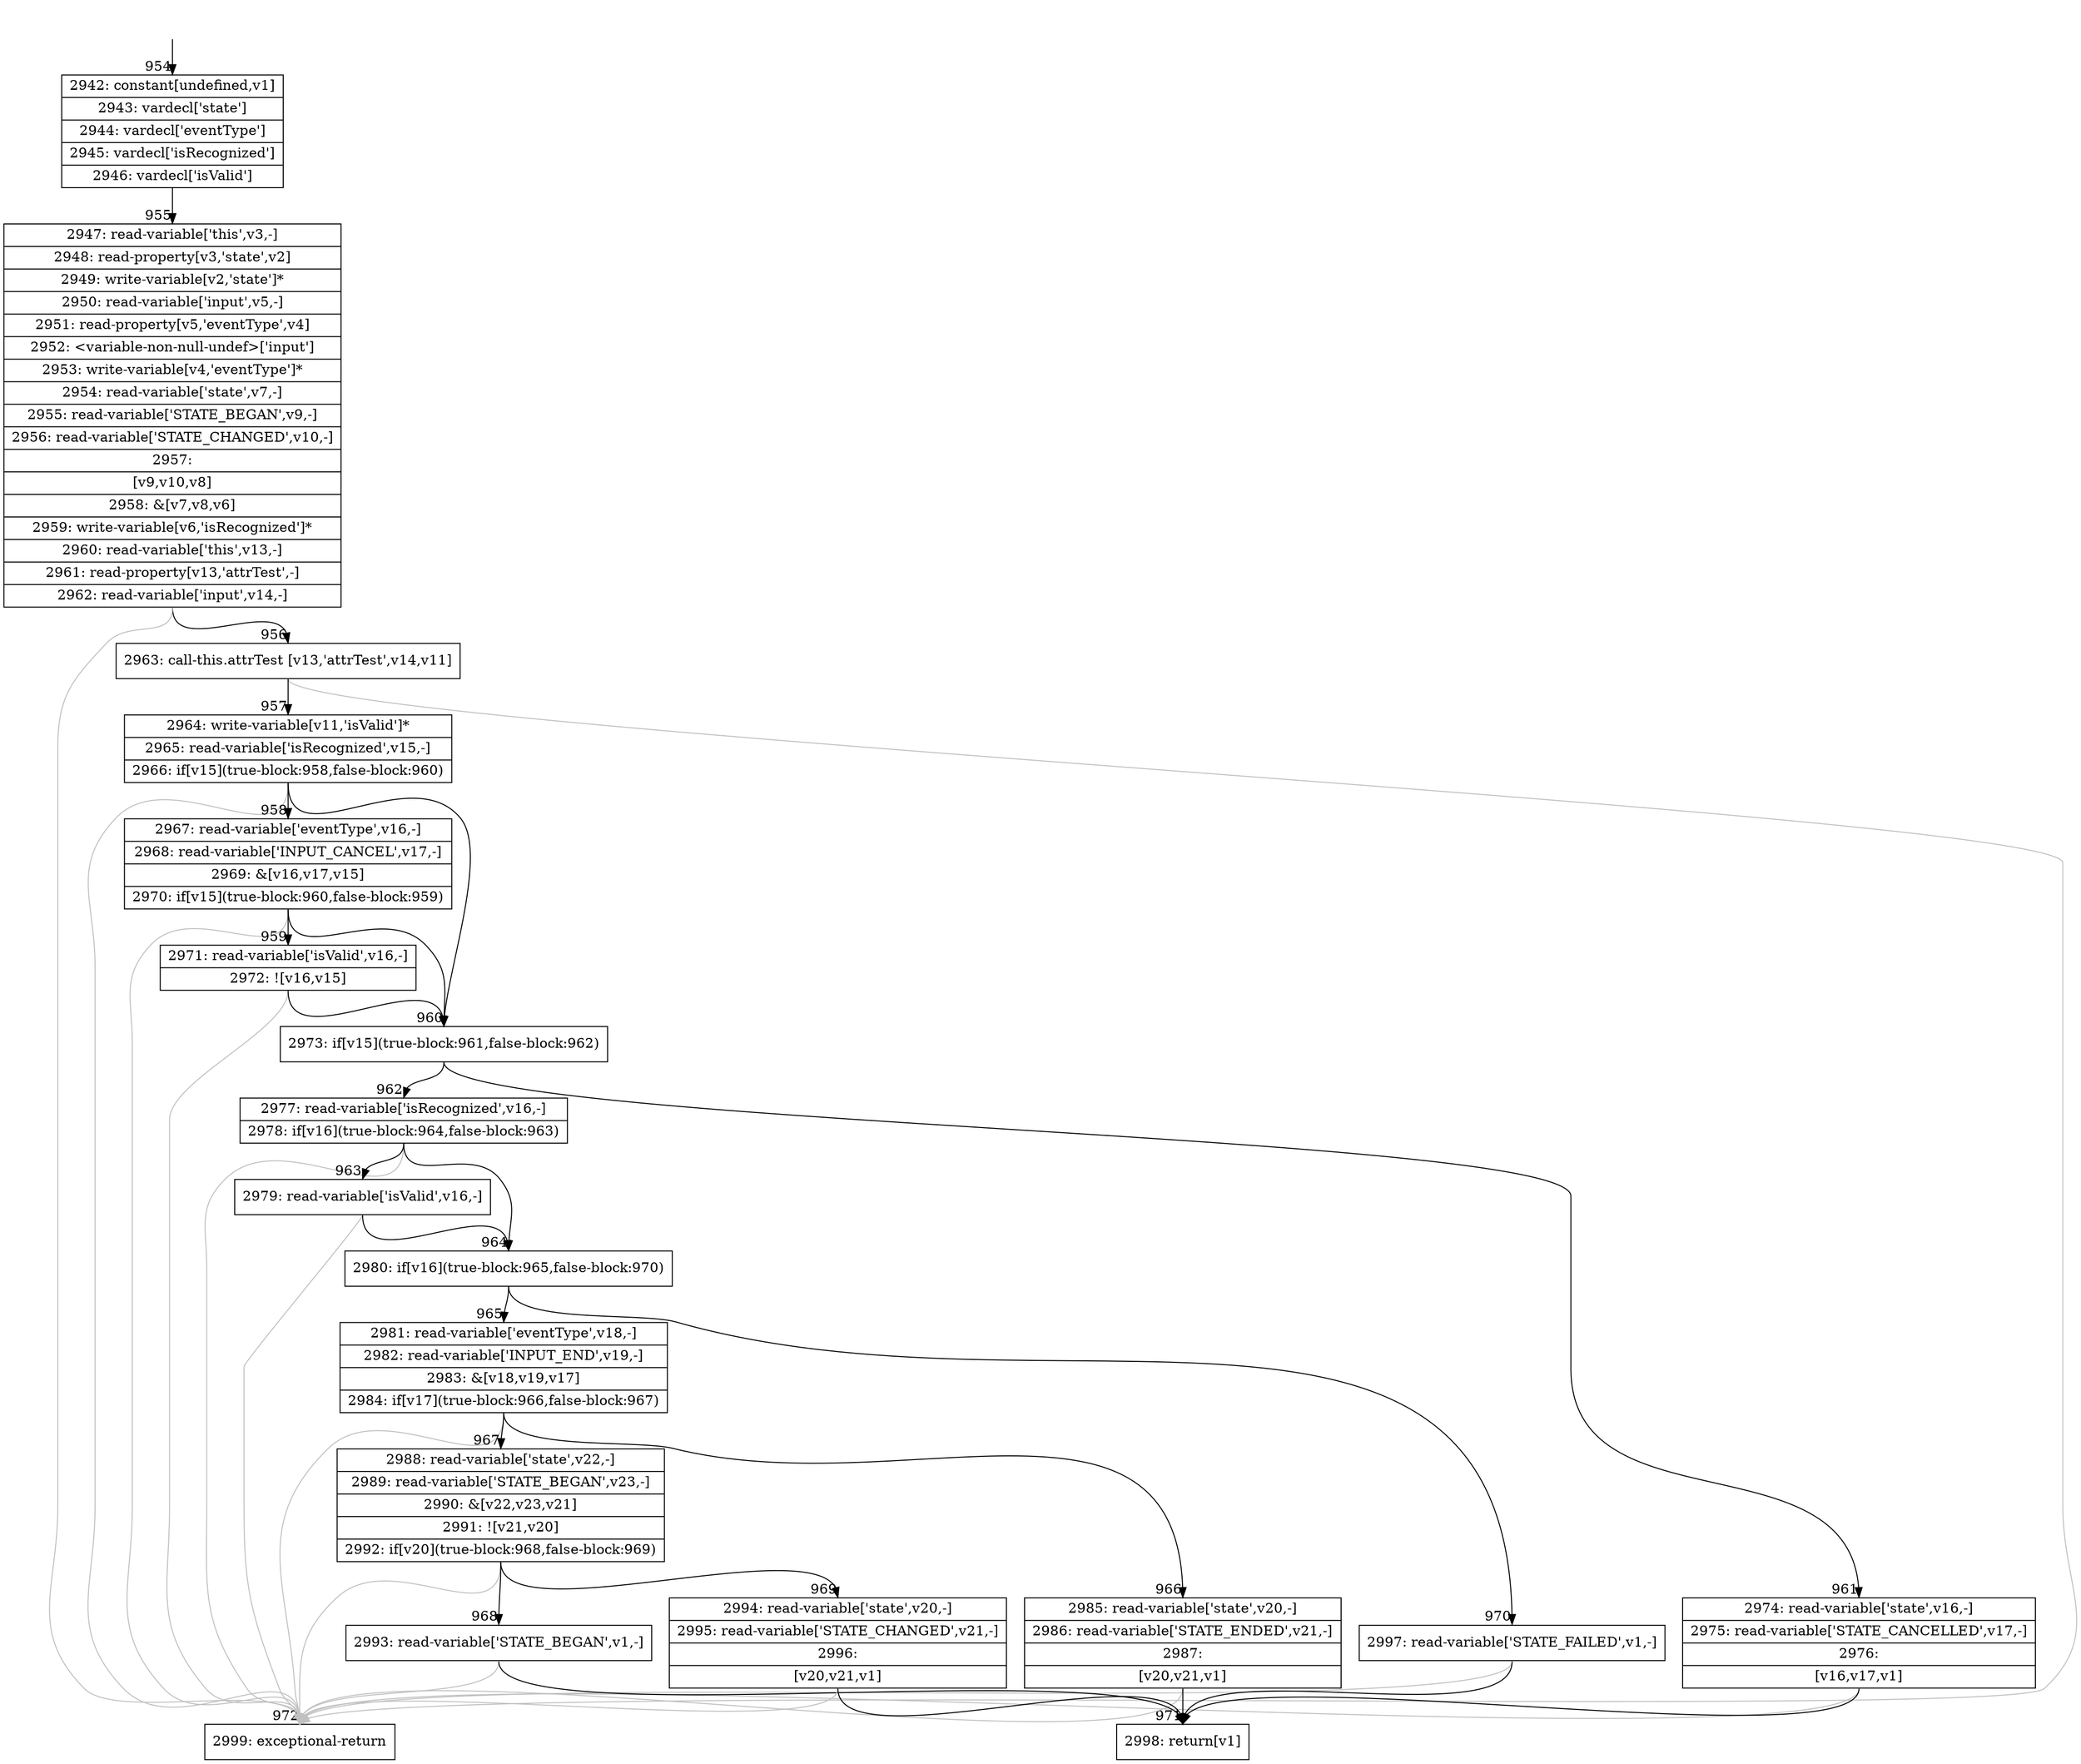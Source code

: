 digraph {
rankdir="TD"
BB_entry87[shape=none,label=""];
BB_entry87 -> BB954 [tailport=s, headport=n, headlabel="    954"]
BB954 [shape=record label="{2942: constant[undefined,v1]|2943: vardecl['state']|2944: vardecl['eventType']|2945: vardecl['isRecognized']|2946: vardecl['isValid']}" ] 
BB954 -> BB955 [tailport=s, headport=n, headlabel="      955"]
BB955 [shape=record label="{2947: read-variable['this',v3,-]|2948: read-property[v3,'state',v2]|2949: write-variable[v2,'state']*|2950: read-variable['input',v5,-]|2951: read-property[v5,'eventType',v4]|2952: \<variable-non-null-undef\>['input']|2953: write-variable[v4,'eventType']*|2954: read-variable['state',v7,-]|2955: read-variable['STATE_BEGAN',v9,-]|2956: read-variable['STATE_CHANGED',v10,-]|2957: |[v9,v10,v8]|2958: &[v7,v8,v6]|2959: write-variable[v6,'isRecognized']*|2960: read-variable['this',v13,-]|2961: read-property[v13,'attrTest',-]|2962: read-variable['input',v14,-]}" ] 
BB955 -> BB956 [tailport=s, headport=n, headlabel="      956"]
BB955 -> BB972 [tailport=s, headport=n, color=gray, headlabel="      972"]
BB956 [shape=record label="{2963: call-this.attrTest [v13,'attrTest',v14,v11]}" ] 
BB956 -> BB957 [tailport=s, headport=n, headlabel="      957"]
BB956 -> BB972 [tailport=s, headport=n, color=gray]
BB957 [shape=record label="{2964: write-variable[v11,'isValid']*|2965: read-variable['isRecognized',v15,-]|2966: if[v15](true-block:958,false-block:960)}" ] 
BB957 -> BB960 [tailport=s, headport=n, headlabel="      960"]
BB957 -> BB958 [tailport=s, headport=n, headlabel="      958"]
BB957 -> BB972 [tailport=s, headport=n, color=gray]
BB958 [shape=record label="{2967: read-variable['eventType',v16,-]|2968: read-variable['INPUT_CANCEL',v17,-]|2969: &[v16,v17,v15]|2970: if[v15](true-block:960,false-block:959)}" ] 
BB958 -> BB960 [tailport=s, headport=n]
BB958 -> BB959 [tailport=s, headport=n, headlabel="      959"]
BB958 -> BB972 [tailport=s, headport=n, color=gray]
BB959 [shape=record label="{2971: read-variable['isValid',v16,-]|2972: ![v16,v15]}" ] 
BB959 -> BB960 [tailport=s, headport=n]
BB959 -> BB972 [tailport=s, headport=n, color=gray]
BB960 [shape=record label="{2973: if[v15](true-block:961,false-block:962)}" ] 
BB960 -> BB961 [tailport=s, headport=n, headlabel="      961"]
BB960 -> BB962 [tailport=s, headport=n, headlabel="      962"]
BB961 [shape=record label="{2974: read-variable['state',v16,-]|2975: read-variable['STATE_CANCELLED',v17,-]|2976: |[v16,v17,v1]}" ] 
BB961 -> BB971 [tailport=s, headport=n, headlabel="      971"]
BB961 -> BB972 [tailport=s, headport=n, color=gray]
BB962 [shape=record label="{2977: read-variable['isRecognized',v16,-]|2978: if[v16](true-block:964,false-block:963)}" ] 
BB962 -> BB964 [tailport=s, headport=n, headlabel="      964"]
BB962 -> BB963 [tailport=s, headport=n, headlabel="      963"]
BB962 -> BB972 [tailport=s, headport=n, color=gray]
BB963 [shape=record label="{2979: read-variable['isValid',v16,-]}" ] 
BB963 -> BB964 [tailport=s, headport=n]
BB963 -> BB972 [tailport=s, headport=n, color=gray]
BB964 [shape=record label="{2980: if[v16](true-block:965,false-block:970)}" ] 
BB964 -> BB965 [tailport=s, headport=n, headlabel="      965"]
BB964 -> BB970 [tailport=s, headport=n, headlabel="      970"]
BB965 [shape=record label="{2981: read-variable['eventType',v18,-]|2982: read-variable['INPUT_END',v19,-]|2983: &[v18,v19,v17]|2984: if[v17](true-block:966,false-block:967)}" ] 
BB965 -> BB966 [tailport=s, headport=n, headlabel="      966"]
BB965 -> BB967 [tailport=s, headport=n, headlabel="      967"]
BB965 -> BB972 [tailport=s, headport=n, color=gray]
BB966 [shape=record label="{2985: read-variable['state',v20,-]|2986: read-variable['STATE_ENDED',v21,-]|2987: |[v20,v21,v1]}" ] 
BB966 -> BB971 [tailport=s, headport=n]
BB966 -> BB972 [tailport=s, headport=n, color=gray]
BB967 [shape=record label="{2988: read-variable['state',v22,-]|2989: read-variable['STATE_BEGAN',v23,-]|2990: &[v22,v23,v21]|2991: ![v21,v20]|2992: if[v20](true-block:968,false-block:969)}" ] 
BB967 -> BB968 [tailport=s, headport=n, headlabel="      968"]
BB967 -> BB969 [tailport=s, headport=n, headlabel="      969"]
BB967 -> BB972 [tailport=s, headport=n, color=gray]
BB968 [shape=record label="{2993: read-variable['STATE_BEGAN',v1,-]}" ] 
BB968 -> BB971 [tailport=s, headport=n]
BB968 -> BB972 [tailport=s, headport=n, color=gray]
BB969 [shape=record label="{2994: read-variable['state',v20,-]|2995: read-variable['STATE_CHANGED',v21,-]|2996: |[v20,v21,v1]}" ] 
BB969 -> BB971 [tailport=s, headport=n]
BB969 -> BB972 [tailport=s, headport=n, color=gray]
BB970 [shape=record label="{2997: read-variable['STATE_FAILED',v1,-]}" ] 
BB970 -> BB971 [tailport=s, headport=n]
BB970 -> BB972 [tailport=s, headport=n, color=gray]
BB971 [shape=record label="{2998: return[v1]}" ] 
BB972 [shape=record label="{2999: exceptional-return}" ] 
//#$~ 1597
}
